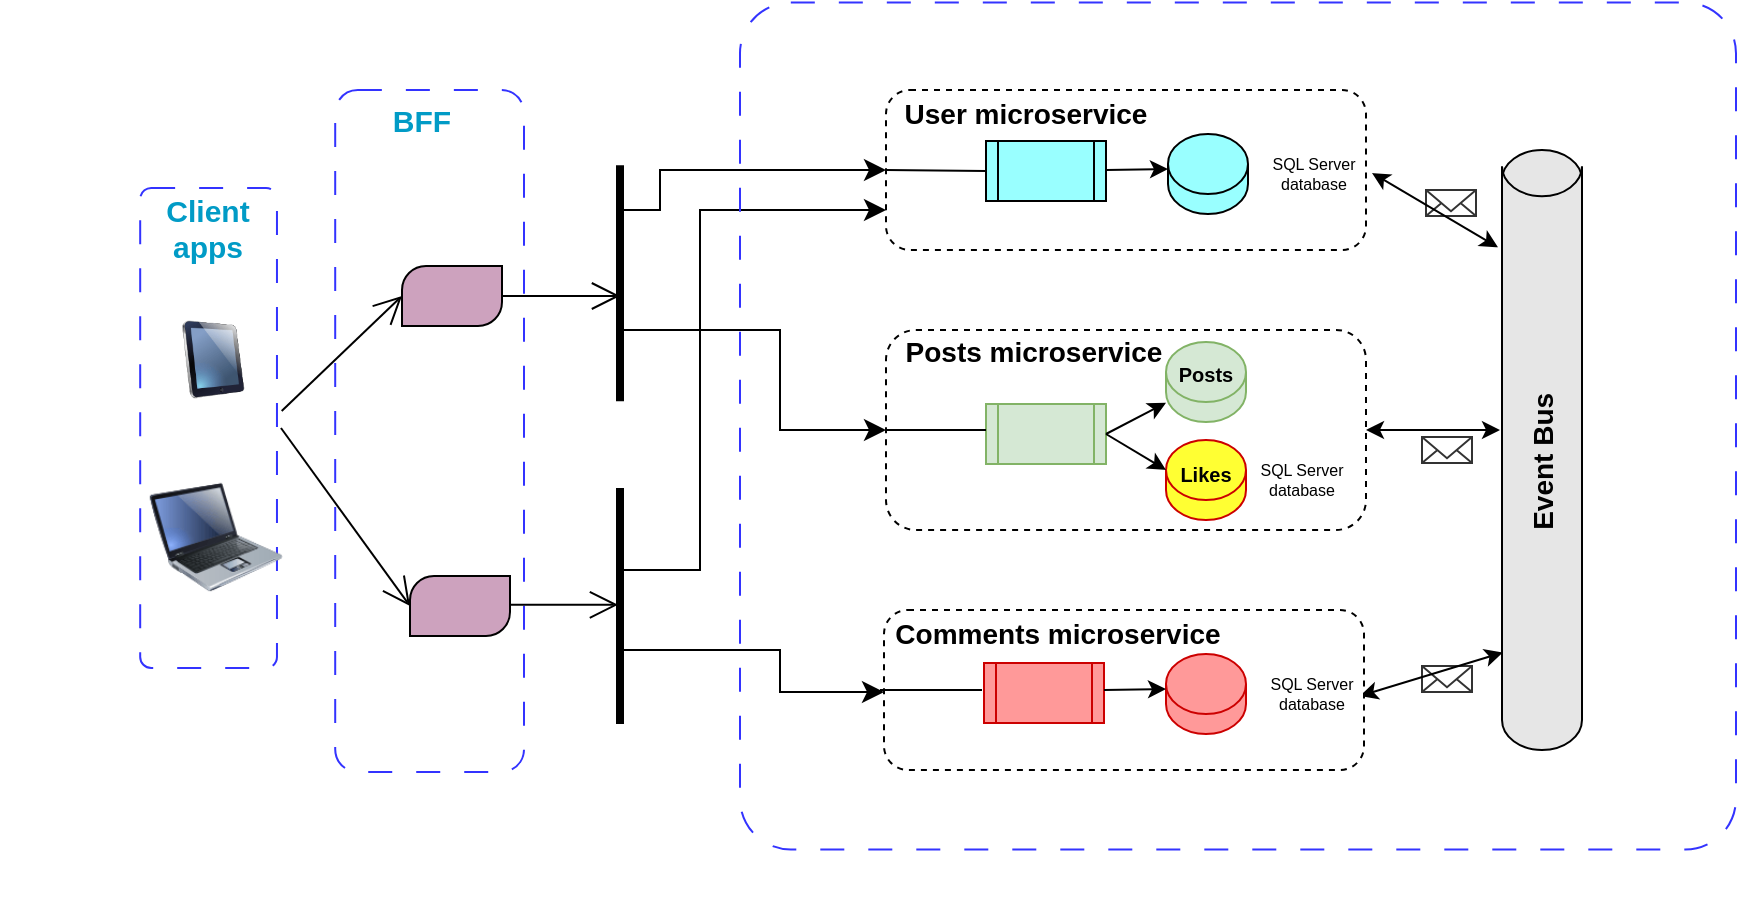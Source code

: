<mxfile version="21.0.10" type="device"><diagram name="Страница 1" id="F0MpoqqS1fayRbfQNlBL"><mxGraphModel dx="2054" dy="768" grid="1" gridSize="10" guides="1" tooltips="1" connect="1" arrows="1" fold="1" page="1" pageScale="1" pageWidth="827" pageHeight="1169" math="0" shadow="0"><root><mxCell id="0"/><mxCell id="1" parent="0"/><mxCell id="G8FKyBQmSgT82lrZUrqG-56" value="" style="html=1;verticalLabelPosition=bottom;align=center;labelBackgroundColor=#ffffff;verticalAlign=top;strokeWidth=1;strokeColor=#333333;shadow=0;dashed=0;shape=mxgraph.ios7.icons.mail;" vertex="1" parent="1"><mxGeometry x="641" y="368" width="25" height="13" as="geometry"/></mxCell><mxCell id="G8FKyBQmSgT82lrZUrqG-14" value="" style="html=1;verticalLabelPosition=bottom;align=center;labelBackgroundColor=#ffffff;verticalAlign=top;strokeWidth=1;strokeColor=#333333;shadow=0;dashed=0;shape=mxgraph.ios7.icons.mail;" vertex="1" parent="1"><mxGeometry x="643" y="130" width="25" height="13" as="geometry"/></mxCell><mxCell id="G8FKyBQmSgT82lrZUrqG-18" value="" style="group" vertex="1" connectable="0" parent="1"><mxGeometry x="681" y="110" width="107" height="300" as="geometry"/></mxCell><mxCell id="G8FKyBQmSgT82lrZUrqG-13" value="" style="shape=cylinder3;whiteSpace=wrap;html=1;boundedLbl=1;backgroundOutline=1;size=15;lid=0;rotation=-180;fillColor=#E6E6E6;container=0;" vertex="1" parent="G8FKyBQmSgT82lrZUrqG-18"><mxGeometry width="40" height="64.865" as="geometry"/></mxCell><mxCell id="G8FKyBQmSgT82lrZUrqG-12" value="" style="shape=cylinder3;whiteSpace=wrap;html=1;boundedLbl=1;backgroundOutline=1;size=15;lid=0;fillColor=#E6E6E6;container=0;" vertex="1" parent="G8FKyBQmSgT82lrZUrqG-18"><mxGeometry y="8.108" width="40" height="291.892" as="geometry"/></mxCell><mxCell id="G8FKyBQmSgT82lrZUrqG-16" value="Event Bus" style="text;html=1;strokeColor=none;fillColor=none;align=center;verticalAlign=middle;whiteSpace=wrap;rounded=0;fontStyle=1;fontSize=14;rotation=-90;container=0;" vertex="1" parent="G8FKyBQmSgT82lrZUrqG-18"><mxGeometry x="-50" y="143.514" width="140" height="24.324" as="geometry"/></mxCell><mxCell id="G8FKyBQmSgT82lrZUrqG-19" value="" style="shape=image;verticalLabelPosition=bottom;labelBackgroundColor=default;verticalAlign=top;aspect=fixed;imageAspect=0;image=https://static.tildacdn.com/tild3533-3665-4032-a530-343835393034/rabbitmq.png;clipPath=inset(25.67% 13% 25.67% 13.67%);" vertex="1" parent="G8FKyBQmSgT82lrZUrqG-18"><mxGeometry x="46" y="127.297" width="56.757" height="37.666" as="geometry"/></mxCell><mxCell id="G8FKyBQmSgT82lrZUrqG-20" value="" style="html=1;verticalLabelPosition=bottom;align=center;labelBackgroundColor=#ffffff;verticalAlign=top;strokeWidth=1;strokeColor=#333333;shadow=0;dashed=0;shape=mxgraph.ios7.icons.mail;" vertex="1" parent="1"><mxGeometry x="641" y="253.5" width="25" height="13" as="geometry"/></mxCell><mxCell id="G8FKyBQmSgT82lrZUrqG-51" value="" style="endArrow=classic;startArrow=classic;html=1;rounded=0;exitX=1;exitY=0.5;exitDx=0;exitDy=0;" edge="1" parent="1" source="G8FKyBQmSgT82lrZUrqG-5"><mxGeometry width="50" height="50" relative="1" as="geometry"><mxPoint x="450" y="330" as="sourcePoint"/><mxPoint x="680" y="250" as="targetPoint"/></mxGeometry></mxCell><mxCell id="G8FKyBQmSgT82lrZUrqG-53" value="" style="endArrow=classic;startArrow=classic;html=1;rounded=0;entryX=-0.05;entryY=0.139;entryDx=0;entryDy=0;entryPerimeter=0;exitX=1;exitY=0.5;exitDx=0;exitDy=0;" edge="1" parent="1" source="G8FKyBQmSgT82lrZUrqG-22" target="G8FKyBQmSgT82lrZUrqG-12"><mxGeometry width="50" height="50" relative="1" as="geometry"><mxPoint x="450" y="330" as="sourcePoint"/><mxPoint x="500" y="280" as="targetPoint"/></mxGeometry></mxCell><mxCell id="G8FKyBQmSgT82lrZUrqG-54" value="" style="endArrow=classic;startArrow=classic;html=1;rounded=0;entryX=0.009;entryY=0.833;entryDx=0;entryDy=0;entryPerimeter=0;" edge="1" parent="1" target="G8FKyBQmSgT82lrZUrqG-12"><mxGeometry width="50" height="50" relative="1" as="geometry"><mxPoint x="610" y="383" as="sourcePoint"/><mxPoint x="680" y="383" as="targetPoint"/></mxGeometry></mxCell><mxCell id="G8FKyBQmSgT82lrZUrqG-70" value="" style="group" vertex="1" connectable="0" parent="1"><mxGeometry x="-70" y="80" width="262" height="405" as="geometry"/></mxCell><mxCell id="G8FKyBQmSgT82lrZUrqG-108" value="" style="group" vertex="1" connectable="0" parent="G8FKyBQmSgT82lrZUrqG-70"><mxGeometry x="23.86" y="49" width="123.294" height="240" as="geometry"/></mxCell><mxCell id="G8FKyBQmSgT82lrZUrqG-64" value="" style="rounded=1;whiteSpace=wrap;html=1;dashed=1;strokeWidth=1;strokeColor=#3333FF;perimeterSpacing=2;dashPattern=12 12;fillColor=none;arcSize=8;" vertex="1" parent="G8FKyBQmSgT82lrZUrqG-108"><mxGeometry x="46.235" width="68.39" height="240" as="geometry"/></mxCell><mxCell id="G8FKyBQmSgT82lrZUrqG-66" value="&lt;font color=&quot;#019bc6&quot;&gt;&lt;b&gt;Client apps&lt;/b&gt;&lt;/font&gt;" style="text;html=1;strokeColor=none;fillColor=none;align=center;verticalAlign=middle;whiteSpace=wrap;rounded=0;fontSize=15;fontStyle=0;fontColor=#66B2FF;" vertex="1" parent="G8FKyBQmSgT82lrZUrqG-108"><mxGeometry x="47.199" width="65.5" height="40" as="geometry"/></mxCell><mxCell id="G8FKyBQmSgT82lrZUrqG-68" value="" style="image;html=1;image=img/lib/clip_art/computers/Laptop_128x128.png" vertex="1" parent="G8FKyBQmSgT82lrZUrqG-108"><mxGeometry x="51.051" y="139" width="66.463" height="71" as="geometry"/></mxCell><mxCell id="G8FKyBQmSgT82lrZUrqG-69" value="" style="image;html=1;image=img/lib/clip_art/computers/iPad_128x128.png" vertex="1" parent="G8FKyBQmSgT82lrZUrqG-108"><mxGeometry x="67.426" y="61.5" width="30.824" height="48.5" as="geometry"/></mxCell><mxCell id="G8FKyBQmSgT82lrZUrqG-72" value="" style="rounded=1;whiteSpace=wrap;html=1;dashed=1;strokeWidth=1;strokeColor=#3333FF;perimeterSpacing=4;dashPattern=12 12;fillColor=none;arcSize=12;shadow=0;glass=0;spacing=3;" vertex="1" parent="G8FKyBQmSgT82lrZUrqG-70"><mxGeometry x="167.6" width="94.4" height="341" as="geometry"/></mxCell><mxCell id="G8FKyBQmSgT82lrZUrqG-73" value="BFF" style="text;html=1;strokeColor=none;fillColor=none;align=center;verticalAlign=middle;whiteSpace=wrap;rounded=0;fontSize=15;fontStyle=1;fontColor=#019BC6;" vertex="1" parent="1"><mxGeometry x="101" y="84.5" width="80" height="21.5" as="geometry"/></mxCell><mxCell id="G8FKyBQmSgT82lrZUrqG-83" value="" style="endArrow=none;html=1;rounded=0;strokeWidth=4;" edge="1" parent="1"><mxGeometry width="50" height="50" relative="1" as="geometry"><mxPoint x="240" y="397" as="sourcePoint"/><mxPoint x="240" y="279" as="targetPoint"/></mxGeometry></mxCell><mxCell id="G8FKyBQmSgT82lrZUrqG-88" value="" style="group" vertex="1" connectable="0" parent="1"><mxGeometry x="373" y="80" width="243" height="80" as="geometry"/></mxCell><mxCell id="G8FKyBQmSgT82lrZUrqG-1" value="" style="rounded=1;whiteSpace=wrap;html=1;dashed=1;" vertex="1" parent="G8FKyBQmSgT82lrZUrqG-88"><mxGeometry width="240" height="80" as="geometry"/></mxCell><mxCell id="G8FKyBQmSgT82lrZUrqG-3" value="User microservice" style="text;html=1;strokeColor=none;fillColor=none;align=center;verticalAlign=middle;whiteSpace=wrap;rounded=0;fontStyle=1;fontSize=14;" vertex="1" parent="G8FKyBQmSgT82lrZUrqG-88"><mxGeometry y="1" width="140" height="21" as="geometry"/></mxCell><mxCell id="G8FKyBQmSgT82lrZUrqG-4" value="" style="shape=cylinder3;whiteSpace=wrap;html=1;boundedLbl=1;backgroundOutline=1;size=15;fillColor=#99FFFF;strokeColor=#000000;strokeWidth=1;" vertex="1" parent="G8FKyBQmSgT82lrZUrqG-88"><mxGeometry x="141" y="22" width="40" height="40" as="geometry"/></mxCell><mxCell id="G8FKyBQmSgT82lrZUrqG-22" value="&lt;font style=&quot;font-weight: normal; font-size: 8px;&quot;&gt;SQL Server database&lt;/font&gt;" style="text;html=1;strokeColor=none;fillColor=none;align=center;verticalAlign=middle;whiteSpace=wrap;rounded=0;fontStyle=1;fontSize=8;" vertex="1" parent="G8FKyBQmSgT82lrZUrqG-88"><mxGeometry x="185" y="30" width="58" height="23" as="geometry"/></mxCell><mxCell id="G8FKyBQmSgT82lrZUrqG-23" value="" style="shape=process;whiteSpace=wrap;html=1;backgroundOutline=1;fillColor=#99FFFF;" vertex="1" parent="G8FKyBQmSgT82lrZUrqG-88"><mxGeometry x="50" y="25.5" width="60" height="30" as="geometry"/></mxCell><mxCell id="G8FKyBQmSgT82lrZUrqG-32" value="" style="endArrow=none;html=1;rounded=0;entryX=0;entryY=0.5;entryDx=0;entryDy=0;exitX=0;exitY=0.5;exitDx=0;exitDy=0;endFill=0;" edge="1" parent="G8FKyBQmSgT82lrZUrqG-88" source="G8FKyBQmSgT82lrZUrqG-1" target="G8FKyBQmSgT82lrZUrqG-23"><mxGeometry width="50" height="50" relative="1" as="geometry"><mxPoint x="-3" y="41" as="sourcePoint"/><mxPoint x="10" y="-10" as="targetPoint"/></mxGeometry></mxCell><mxCell id="G8FKyBQmSgT82lrZUrqG-34" value="" style="endArrow=classic;html=1;rounded=0;entryX=0;entryY=0;entryDx=0;entryDy=17.5;entryPerimeter=0;" edge="1" parent="G8FKyBQmSgT82lrZUrqG-88" target="G8FKyBQmSgT82lrZUrqG-4"><mxGeometry width="50" height="50" relative="1" as="geometry"><mxPoint x="110" y="40" as="sourcePoint"/><mxPoint x="160" y="-10" as="targetPoint"/></mxGeometry></mxCell><mxCell id="G8FKyBQmSgT82lrZUrqG-89" value="" style="edgeStyle=elbowEdgeStyle;elbow=horizontal;endArrow=classic;html=1;curved=0;rounded=0;endSize=8;startSize=8;entryX=0;entryY=0.5;entryDx=0;entryDy=0;" edge="1" parent="1" target="G8FKyBQmSgT82lrZUrqG-1"><mxGeometry width="50" height="50" relative="1" as="geometry"><mxPoint x="240" y="140" as="sourcePoint"/><mxPoint x="330" y="69.5" as="targetPoint"/><Array as="points"><mxPoint x="260" y="130"/><mxPoint x="240" y="140"/></Array></mxGeometry></mxCell><mxCell id="G8FKyBQmSgT82lrZUrqG-90" value="" style="edgeStyle=elbowEdgeStyle;elbow=horizontal;endArrow=classic;html=1;curved=0;rounded=0;endSize=8;startSize=8;entryX=0;entryY=0.5;entryDx=0;entryDy=0;" edge="1" parent="1" target="G8FKyBQmSgT82lrZUrqG-5"><mxGeometry width="50" height="50" relative="1" as="geometry"><mxPoint x="240" y="200" as="sourcePoint"/><mxPoint x="373" y="160.5" as="targetPoint"/><Array as="points"><mxPoint x="320" y="230"/><mxPoint x="280" y="220"/><mxPoint x="270" y="190"/><mxPoint x="340" y="210"/></Array></mxGeometry></mxCell><mxCell id="G8FKyBQmSgT82lrZUrqG-91" value="" style="edgeStyle=elbowEdgeStyle;elbow=horizontal;endArrow=classic;html=1;curved=0;rounded=0;endSize=8;startSize=8;" edge="1" parent="1"><mxGeometry width="50" height="50" relative="1" as="geometry"><mxPoint x="240" y="360" as="sourcePoint"/><mxPoint x="372" y="381" as="targetPoint"/><Array as="points"><mxPoint x="320" y="370"/></Array></mxGeometry></mxCell><mxCell id="G8FKyBQmSgT82lrZUrqG-92" value="" style="edgeStyle=elbowEdgeStyle;elbow=horizontal;endArrow=classic;html=1;curved=0;rounded=0;endSize=8;startSize=8;entryX=0;entryY=0.75;entryDx=0;entryDy=0;" edge="1" parent="1" target="G8FKyBQmSgT82lrZUrqG-1"><mxGeometry width="50" height="50" relative="1" as="geometry"><mxPoint x="240" y="320" as="sourcePoint"/><mxPoint x="373" y="320.5" as="targetPoint"/><Array as="points"><mxPoint x="280" y="230"/></Array></mxGeometry></mxCell><mxCell id="G8FKyBQmSgT82lrZUrqG-93" value="" style="endArrow=none;html=1;rounded=0;strokeWidth=4;" edge="1" parent="1"><mxGeometry width="50" height="50" relative="1" as="geometry"><mxPoint x="240" y="235.68" as="sourcePoint"/><mxPoint x="240" y="117.68" as="targetPoint"/></mxGeometry></mxCell><mxCell id="G8FKyBQmSgT82lrZUrqG-5" value="" style="rounded=1;whiteSpace=wrap;html=1;dashed=1;container=0;" vertex="1" parent="1"><mxGeometry x="373" y="200" width="240" height="100" as="geometry"/></mxCell><mxCell id="G8FKyBQmSgT82lrZUrqG-6" value="Posts microservice" style="text;html=1;strokeColor=none;fillColor=none;align=center;verticalAlign=middle;whiteSpace=wrap;rounded=0;fontStyle=1;fontSize=14;container=0;" vertex="1" parent="1"><mxGeometry x="377" y="201" width="140" height="20" as="geometry"/></mxCell><mxCell id="G8FKyBQmSgT82lrZUrqG-21" value="" style="shape=image;verticalLabelPosition=bottom;labelBackgroundColor=default;verticalAlign=top;aspect=fixed;imageAspect=0;image=https://securenews.ru/wp-content/uploads/2017/01/mongo-db-blog.jpeg;clipPath=inset(34.62% 33.33% 33.43% 29.67%);container=0;" vertex="1" parent="1"><mxGeometry x="555" y="213.68" width="50" height="24.32" as="geometry"/></mxCell><mxCell id="G8FKyBQmSgT82lrZUrqG-7" value="" style="shape=cylinder3;whiteSpace=wrap;html=1;boundedLbl=1;backgroundOutline=1;size=15;fillColor=#d5e8d4;strokeColor=#82b366;strokeWidth=1;container=0;" vertex="1" parent="1"><mxGeometry x="513" y="206" width="40" height="40" as="geometry"/></mxCell><mxCell id="G8FKyBQmSgT82lrZUrqG-24" value="" style="shape=process;whiteSpace=wrap;html=1;backgroundOutline=1;fillColor=#D5E8D4;strokeColor=#82B366;container=0;" vertex="1" parent="1"><mxGeometry x="423" y="237" width="60" height="30" as="geometry"/></mxCell><mxCell id="G8FKyBQmSgT82lrZUrqG-35" value="" style="endArrow=none;html=1;rounded=0;endFill=0;" edge="1" parent="1"><mxGeometry width="50" height="50" relative="1" as="geometry"><mxPoint x="373" y="250" as="sourcePoint"/><mxPoint x="423" y="250" as="targetPoint"/></mxGeometry></mxCell><mxCell id="G8FKyBQmSgT82lrZUrqG-36" value="" style="endArrow=classic;html=1;rounded=0;exitX=1;exitY=0.5;exitDx=0;exitDy=0;" edge="1" parent="1" source="G8FKyBQmSgT82lrZUrqG-24" target="G8FKyBQmSgT82lrZUrqG-7"><mxGeometry width="50" height="50" relative="1" as="geometry"><mxPoint x="483" y="240" as="sourcePoint"/><mxPoint x="533" y="190" as="targetPoint"/></mxGeometry></mxCell><mxCell id="G8FKyBQmSgT82lrZUrqG-46" value="" style="shape=cylinder3;whiteSpace=wrap;html=1;boundedLbl=1;backgroundOutline=1;size=15;fillColor=#FFFF33;strokeColor=#CC0000;strokeWidth=1;container=0;" vertex="1" parent="1"><mxGeometry x="513" y="255" width="40" height="40" as="geometry"/></mxCell><mxCell id="G8FKyBQmSgT82lrZUrqG-78" value="&lt;font style=&quot;font-weight: normal; font-size: 8px;&quot;&gt;SQL Server database&lt;/font&gt;" style="text;html=1;strokeColor=none;fillColor=none;align=center;verticalAlign=middle;whiteSpace=wrap;rounded=0;fontStyle=1;fontSize=8;container=0;" vertex="1" parent="1"><mxGeometry x="553" y="263.5" width="56" height="23" as="geometry"/></mxCell><mxCell id="G8FKyBQmSgT82lrZUrqG-79" value="" style="endArrow=classic;html=1;rounded=0;entryX=0;entryY=0;entryDx=0;entryDy=15;entryPerimeter=0;exitX=1;exitY=0.5;exitDx=0;exitDy=0;" edge="1" parent="1" source="G8FKyBQmSgT82lrZUrqG-24" target="G8FKyBQmSgT82lrZUrqG-46"><mxGeometry width="50" height="50" relative="1" as="geometry"><mxPoint x="380" y="360" as="sourcePoint"/><mxPoint x="430" y="310" as="targetPoint"/></mxGeometry></mxCell><mxCell id="G8FKyBQmSgT82lrZUrqG-81" value="Posts" style="text;html=1;strokeColor=none;fillColor=none;align=center;verticalAlign=middle;whiteSpace=wrap;rounded=0;fontSize=10;fontStyle=1;container=0;" vertex="1" parent="1"><mxGeometry x="518" y="213.68" width="30" height="16" as="geometry"/></mxCell><mxCell id="G8FKyBQmSgT82lrZUrqG-82" value="Likes" style="text;html=1;strokeColor=none;fillColor=none;align=center;verticalAlign=middle;whiteSpace=wrap;rounded=0;fontSize=10;fontStyle=1;container=0;" vertex="1" parent="1"><mxGeometry x="518" y="263.5" width="30" height="16" as="geometry"/></mxCell><mxCell id="G8FKyBQmSgT82lrZUrqG-25" value="" style="rounded=1;whiteSpace=wrap;html=1;dashed=1;" vertex="1" parent="1"><mxGeometry x="372" y="340" width="240" height="80" as="geometry"/></mxCell><mxCell id="G8FKyBQmSgT82lrZUrqG-26" value="Comments microservice" style="text;html=1;strokeColor=none;fillColor=none;align=center;verticalAlign=middle;whiteSpace=wrap;rounded=0;fontStyle=1;fontSize=14;" vertex="1" parent="1"><mxGeometry x="374" y="341" width="170" height="21" as="geometry"/></mxCell><mxCell id="G8FKyBQmSgT82lrZUrqG-27" value="" style="shape=cylinder3;whiteSpace=wrap;html=1;boundedLbl=1;backgroundOutline=1;size=15;fillColor=#FF9999;strokeColor=#CC0000;strokeWidth=1;" vertex="1" parent="1"><mxGeometry x="513" y="362" width="40" height="40" as="geometry"/></mxCell><mxCell id="G8FKyBQmSgT82lrZUrqG-28" value="&lt;font style=&quot;font-weight: normal; font-size: 8px;&quot;&gt;SQL Server database&lt;/font&gt;" style="text;html=1;strokeColor=none;fillColor=none;align=center;verticalAlign=middle;whiteSpace=wrap;rounded=0;fontStyle=1;fontSize=8;" vertex="1" parent="1"><mxGeometry x="557" y="370" width="58" height="23" as="geometry"/></mxCell><mxCell id="G8FKyBQmSgT82lrZUrqG-29" value="" style="shape=process;whiteSpace=wrap;html=1;backgroundOutline=1;fillColor=#FF9999;strokeColor=#CC0000;" vertex="1" parent="1"><mxGeometry x="422" y="366.5" width="60" height="30" as="geometry"/></mxCell><mxCell id="G8FKyBQmSgT82lrZUrqG-39" value="" style="endArrow=none;html=1;rounded=0;exitX=0;exitY=0.5;exitDx=0;exitDy=0;endFill=0;" edge="1" parent="1"><mxGeometry width="50" height="50" relative="1" as="geometry"><mxPoint x="370" y="380" as="sourcePoint"/><mxPoint x="421" y="380" as="targetPoint"/></mxGeometry></mxCell><mxCell id="G8FKyBQmSgT82lrZUrqG-40" value="" style="endArrow=classic;html=1;rounded=0;entryX=0;entryY=0;entryDx=0;entryDy=17.5;entryPerimeter=0;" edge="1" parent="1" target="G8FKyBQmSgT82lrZUrqG-27"><mxGeometry width="50" height="50" relative="1" as="geometry"><mxPoint x="482" y="380" as="sourcePoint"/><mxPoint x="532" y="330" as="targetPoint"/></mxGeometry></mxCell><mxCell id="G8FKyBQmSgT82lrZUrqG-94" value="" style="rounded=1;whiteSpace=wrap;html=1;dashed=1;strokeWidth=1;strokeColor=#3333FF;perimeterSpacing=4;dashPattern=12 12;fillColor=none;arcSize=6;shadow=0;glass=0;spacing=3;" vertex="1" parent="1"><mxGeometry x="300" y="36.25" width="498" height="423.5" as="geometry"/></mxCell><mxCell id="G8FKyBQmSgT82lrZUrqG-98" value="" style="verticalLabelPosition=bottom;verticalAlign=top;html=1;shape=mxgraph.basic.diag_round_rect;dx=6;whiteSpace=wrap;fillColor=#CDA2BE;" vertex="1" parent="1"><mxGeometry x="131" y="168" width="50" height="30" as="geometry"/></mxCell><mxCell id="G8FKyBQmSgT82lrZUrqG-99" value="" style="endArrow=open;endFill=1;endSize=12;html=1;rounded=0;exitX=1;exitY=0.5;exitDx=0;exitDy=0;exitPerimeter=0;" edge="1" parent="1" source="G8FKyBQmSgT82lrZUrqG-98"><mxGeometry width="160" relative="1" as="geometry"><mxPoint x="192" y="179" as="sourcePoint"/><mxPoint x="240" y="183" as="targetPoint"/></mxGeometry></mxCell><mxCell id="G8FKyBQmSgT82lrZUrqG-105" value="" style="endArrow=open;endFill=1;endSize=12;html=1;rounded=0;exitX=1;exitY=0.5;exitDx=0;exitDy=0;exitPerimeter=0;" edge="1" parent="1"><mxGeometry width="160" relative="1" as="geometry"><mxPoint x="177" y="337.41" as="sourcePoint"/><mxPoint x="239" y="337.41" as="targetPoint"/></mxGeometry></mxCell><mxCell id="G8FKyBQmSgT82lrZUrqG-104" value="" style="verticalLabelPosition=bottom;verticalAlign=top;html=1;shape=mxgraph.basic.diag_round_rect;dx=6;whiteSpace=wrap;fillColor=#CDA2BE;" vertex="1" parent="1"><mxGeometry x="135" y="323" width="50" height="30" as="geometry"/></mxCell><mxCell id="G8FKyBQmSgT82lrZUrqG-107" value="" style="endArrow=open;endFill=1;endSize=12;html=1;rounded=0;exitX=1.005;exitY=0.465;exitDx=0;exitDy=0;exitPerimeter=0;entryX=0;entryY=0.5;entryDx=0;entryDy=0;entryPerimeter=0;" edge="1" parent="1" source="G8FKyBQmSgT82lrZUrqG-64" target="G8FKyBQmSgT82lrZUrqG-98"><mxGeometry width="160" relative="1" as="geometry"><mxPoint x="-91" y="490" as="sourcePoint"/><mxPoint x="69" y="490" as="targetPoint"/></mxGeometry></mxCell><mxCell id="G8FKyBQmSgT82lrZUrqG-109" value="" style="endArrow=open;endFill=1;endSize=12;html=1;rounded=0;exitX=1;exitY=0.5;exitDx=0;exitDy=0;entryX=0;entryY=0.5;entryDx=0;entryDy=0;entryPerimeter=0;" edge="1" parent="1" source="G8FKyBQmSgT82lrZUrqG-64" target="G8FKyBQmSgT82lrZUrqG-104"><mxGeometry width="160" relative="1" as="geometry"><mxPoint x="88" y="460" as="sourcePoint"/><mxPoint x="248" y="460" as="targetPoint"/></mxGeometry></mxCell><mxCell id="G8FKyBQmSgT82lrZUrqG-110" value="" style="shape=image;verticalLabelPosition=bottom;labelBackgroundColor=#019bc6;verticalAlign=top;aspect=fixed;imageAspect=0;image=https://w7.pngwing.com/pngs/34/543/png-transparent-docker-plain-wordmark-logo-icon.png;" vertex="1" parent="1"><mxGeometry x="738" y="42" width="53" height="53" as="geometry"/></mxCell></root></mxGraphModel></diagram></mxfile>